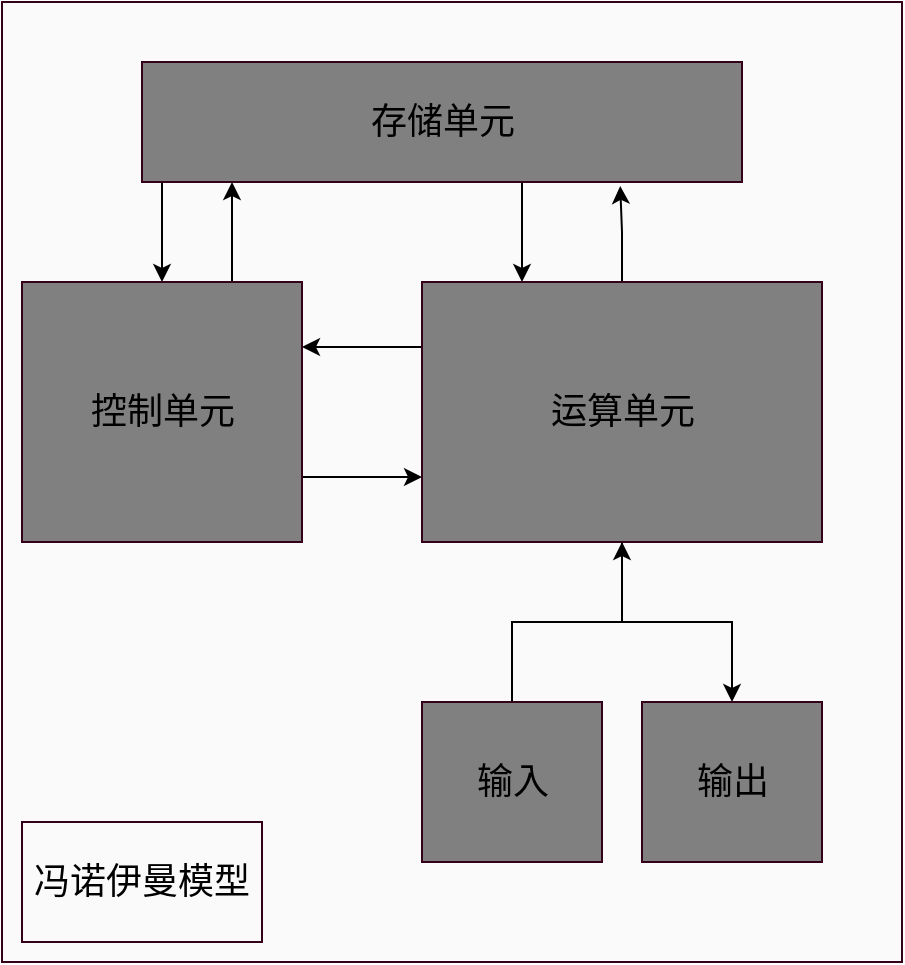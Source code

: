<mxfile version="20.4.2" type="github">
  <diagram id="MP1DGGIDWMFPpnM0zEEc" name="第 1 页">
    <mxGraphModel dx="826" dy="1536" grid="1" gridSize="10" guides="1" tooltips="1" connect="1" arrows="1" fold="1" page="1" pageScale="1" pageWidth="4681" pageHeight="3300" math="0" shadow="0">
      <root>
        <mxCell id="0" />
        <mxCell id="1" parent="0" />
        <mxCell id="hRuU8vP-oVaZ0_8j_ZDT-22" value="" style="rounded=0;whiteSpace=wrap;html=1;strokeColor=#33001A;fontSize=18;fillColor=#FAFAFA;" vertex="1" parent="1">
          <mxGeometry x="10" y="10" width="450" height="480" as="geometry" />
        </mxCell>
        <mxCell id="hRuU8vP-oVaZ0_8j_ZDT-11" style="edgeStyle=orthogonalEdgeStyle;rounded=0;orthogonalLoop=1;jettySize=auto;html=1;exitX=0.25;exitY=1;exitDx=0;exitDy=0;entryX=0.5;entryY=0;entryDx=0;entryDy=0;fontSize=18;" edge="1" parent="1" source="hRuU8vP-oVaZ0_8j_ZDT-5" target="hRuU8vP-oVaZ0_8j_ZDT-6">
          <mxGeometry relative="1" as="geometry">
            <Array as="points">
              <mxPoint x="90" y="100" />
            </Array>
          </mxGeometry>
        </mxCell>
        <mxCell id="hRuU8vP-oVaZ0_8j_ZDT-17" style="edgeStyle=orthogonalEdgeStyle;rounded=0;orthogonalLoop=1;jettySize=auto;html=1;exitX=0.5;exitY=1;exitDx=0;exitDy=0;entryX=0.25;entryY=0;entryDx=0;entryDy=0;fontSize=18;" edge="1" parent="1" source="hRuU8vP-oVaZ0_8j_ZDT-5" target="hRuU8vP-oVaZ0_8j_ZDT-7">
          <mxGeometry relative="1" as="geometry">
            <Array as="points">
              <mxPoint x="270" y="100" />
            </Array>
          </mxGeometry>
        </mxCell>
        <mxCell id="hRuU8vP-oVaZ0_8j_ZDT-5" value="&lt;font style=&quot;font-size: 18px;&quot;&gt;存储单元&lt;/font&gt;" style="html=1;dashed=0;whitespace=wrap;strokeColor=#33001A;fillColor=#808080;" vertex="1" parent="1">
          <mxGeometry x="80" y="40" width="300" height="60" as="geometry" />
        </mxCell>
        <mxCell id="hRuU8vP-oVaZ0_8j_ZDT-13" style="edgeStyle=orthogonalEdgeStyle;rounded=0;orthogonalLoop=1;jettySize=auto;html=1;exitX=0.75;exitY=0;exitDx=0;exitDy=0;entryX=0.15;entryY=1;entryDx=0;entryDy=0;entryPerimeter=0;fontSize=18;" edge="1" parent="1" source="hRuU8vP-oVaZ0_8j_ZDT-6" target="hRuU8vP-oVaZ0_8j_ZDT-5">
          <mxGeometry relative="1" as="geometry" />
        </mxCell>
        <mxCell id="hRuU8vP-oVaZ0_8j_ZDT-21" style="edgeStyle=orthogonalEdgeStyle;rounded=0;orthogonalLoop=1;jettySize=auto;html=1;exitX=1;exitY=0.75;exitDx=0;exitDy=0;entryX=0;entryY=0.75;entryDx=0;entryDy=0;fontSize=18;" edge="1" parent="1" source="hRuU8vP-oVaZ0_8j_ZDT-6" target="hRuU8vP-oVaZ0_8j_ZDT-7">
          <mxGeometry relative="1" as="geometry" />
        </mxCell>
        <mxCell id="hRuU8vP-oVaZ0_8j_ZDT-6" value="&lt;font style=&quot;font-size: 18px;&quot;&gt;控制单元&lt;/font&gt;" style="html=1;dashed=0;whitespace=wrap;strokeColor=#33001A;fillColor=#808080;" vertex="1" parent="1">
          <mxGeometry x="20" y="150" width="140" height="130" as="geometry" />
        </mxCell>
        <mxCell id="hRuU8vP-oVaZ0_8j_ZDT-16" style="edgeStyle=orthogonalEdgeStyle;rounded=0;orthogonalLoop=1;jettySize=auto;html=1;exitX=0.5;exitY=0;exitDx=0;exitDy=0;entryX=0.797;entryY=1.033;entryDx=0;entryDy=0;entryPerimeter=0;fontSize=18;" edge="1" parent="1" source="hRuU8vP-oVaZ0_8j_ZDT-7" target="hRuU8vP-oVaZ0_8j_ZDT-5">
          <mxGeometry relative="1" as="geometry" />
        </mxCell>
        <mxCell id="hRuU8vP-oVaZ0_8j_ZDT-19" style="edgeStyle=orthogonalEdgeStyle;rounded=0;orthogonalLoop=1;jettySize=auto;html=1;exitX=0.5;exitY=1;exitDx=0;exitDy=0;entryX=0.5;entryY=0;entryDx=0;entryDy=0;fontSize=18;" edge="1" parent="1" source="hRuU8vP-oVaZ0_8j_ZDT-7" target="hRuU8vP-oVaZ0_8j_ZDT-10">
          <mxGeometry relative="1" as="geometry" />
        </mxCell>
        <mxCell id="hRuU8vP-oVaZ0_8j_ZDT-20" style="edgeStyle=orthogonalEdgeStyle;rounded=0;orthogonalLoop=1;jettySize=auto;html=1;exitX=0;exitY=0.25;exitDx=0;exitDy=0;entryX=1;entryY=0.25;entryDx=0;entryDy=0;fontSize=18;" edge="1" parent="1" source="hRuU8vP-oVaZ0_8j_ZDT-7" target="hRuU8vP-oVaZ0_8j_ZDT-6">
          <mxGeometry relative="1" as="geometry" />
        </mxCell>
        <mxCell id="hRuU8vP-oVaZ0_8j_ZDT-7" value="&lt;font style=&quot;font-size: 18px;&quot;&gt;运算单元&lt;/font&gt;" style="html=1;dashed=0;whitespace=wrap;strokeColor=#33001A;fillColor=#808080;" vertex="1" parent="1">
          <mxGeometry x="220" y="150" width="200" height="130" as="geometry" />
        </mxCell>
        <mxCell id="hRuU8vP-oVaZ0_8j_ZDT-18" style="edgeStyle=orthogonalEdgeStyle;rounded=0;orthogonalLoop=1;jettySize=auto;html=1;exitX=0.5;exitY=0;exitDx=0;exitDy=0;entryX=0.5;entryY=1;entryDx=0;entryDy=0;fontSize=18;" edge="1" parent="1" source="hRuU8vP-oVaZ0_8j_ZDT-8" target="hRuU8vP-oVaZ0_8j_ZDT-7">
          <mxGeometry relative="1" as="geometry">
            <Array as="points">
              <mxPoint x="265" y="320" />
              <mxPoint x="320" y="320" />
            </Array>
          </mxGeometry>
        </mxCell>
        <mxCell id="hRuU8vP-oVaZ0_8j_ZDT-8" value="&lt;font style=&quot;font-size: 18px;&quot;&gt;输入&lt;/font&gt;" style="html=1;dashed=0;whitespace=wrap;strokeColor=#33001A;fillColor=#808080;" vertex="1" parent="1">
          <mxGeometry x="220" y="360" width="90" height="80" as="geometry" />
        </mxCell>
        <mxCell id="hRuU8vP-oVaZ0_8j_ZDT-10" value="&lt;font style=&quot;font-size: 18px;&quot;&gt;输出&lt;/font&gt;" style="html=1;dashed=0;whitespace=wrap;strokeColor=#33001A;fillColor=#808080;" vertex="1" parent="1">
          <mxGeometry x="330" y="360" width="90" height="80" as="geometry" />
        </mxCell>
        <mxCell id="hRuU8vP-oVaZ0_8j_ZDT-23" value="冯诺伊曼模型" style="rounded=0;whiteSpace=wrap;html=1;strokeColor=#33001A;fontSize=18;fillColor=#FAFAFA;" vertex="1" parent="1">
          <mxGeometry x="20" y="420" width="120" height="60" as="geometry" />
        </mxCell>
      </root>
    </mxGraphModel>
  </diagram>
</mxfile>
